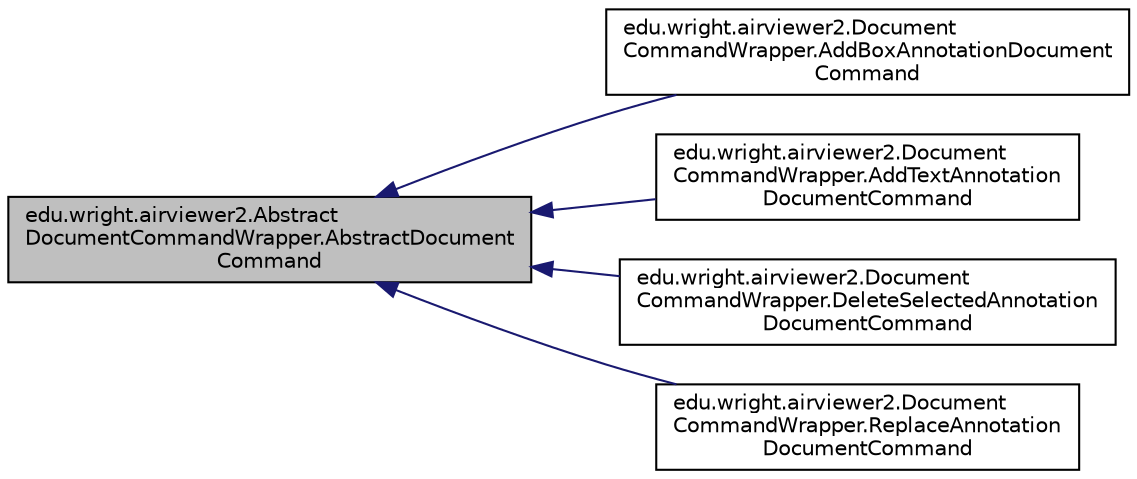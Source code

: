 digraph "edu.wright.airviewer2.AbstractDocumentCommandWrapper.AbstractDocumentCommand"
{
 // LATEX_PDF_SIZE
  edge [fontname="Helvetica",fontsize="10",labelfontname="Helvetica",labelfontsize="10"];
  node [fontname="Helvetica",fontsize="10",shape=record];
  rankdir="LR";
  Node0 [label="edu.wright.airviewer2.Abstract\lDocumentCommandWrapper.AbstractDocument\lCommand",height=0.2,width=0.4,color="black", fillcolor="grey75", style="filled", fontcolor="black",tooltip="This class defines the interface, variables, and common operations in order to encapsulates commands ..."];
  Node0 -> Node1 [dir="back",color="midnightblue",fontsize="10",style="solid",fontname="Helvetica"];
  Node1 [label="edu.wright.airviewer2.Document\lCommandWrapper.AddBoxAnnotationDocument\lCommand",height=0.2,width=0.4,color="black", fillcolor="white", style="filled",URL="$classedu_1_1wright_1_1airviewer2_1_1_document_command_wrapper_1_1_add_box_annotation_document_command.html",tooltip="Instances of this class encapsulate commands to annotate PDF documents by adding boxes."];
  Node0 -> Node2 [dir="back",color="midnightblue",fontsize="10",style="solid",fontname="Helvetica"];
  Node2 [label="edu.wright.airviewer2.Document\lCommandWrapper.AddTextAnnotation\lDocumentCommand",height=0.2,width=0.4,color="black", fillcolor="white", style="filled",URL="$classedu_1_1wright_1_1airviewer2_1_1_document_command_wrapper_1_1_add_text_annotation_document_command.html",tooltip="Instances of this class encapsulate commands to annotate PDF documents by adding text."];
  Node0 -> Node3 [dir="back",color="midnightblue",fontsize="10",style="solid",fontname="Helvetica"];
  Node3 [label="edu.wright.airviewer2.Document\lCommandWrapper.DeleteSelectedAnnotation\lDocumentCommand",height=0.2,width=0.4,color="black", fillcolor="white", style="filled",URL="$classedu_1_1wright_1_1airviewer2_1_1_document_command_wrapper_1_1_delete_selected_annotation_document_command.html",tooltip="Instances of this class encapsulate commands to annotate PDF documents encapsulated by deleting an ex..."];
  Node0 -> Node4 [dir="back",color="midnightblue",fontsize="10",style="solid",fontname="Helvetica"];
  Node4 [label="edu.wright.airviewer2.Document\lCommandWrapper.ReplaceAnnotation\lDocumentCommand",height=0.2,width=0.4,color="black", fillcolor="white", style="filled",URL="$classedu_1_1wright_1_1airviewer2_1_1_document_command_wrapper_1_1_replace_annotation_document_command.html",tooltip=" "];
}
